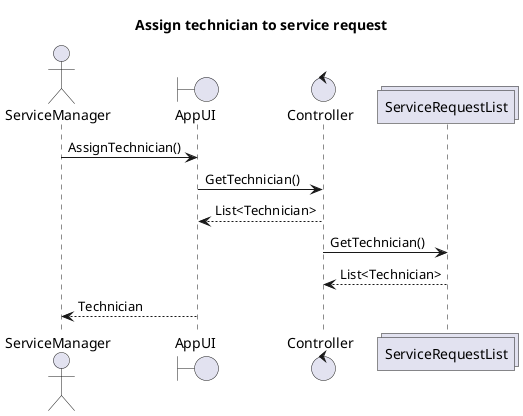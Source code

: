 @startuml
title Assign technician to service request
Actor ServiceManager
Boundary AppUI
Control Controller
Collections ServiceRequestList
ServiceManager -> AppUI: AssignTechnician()

AppUI -> Controller: GetTechnician()
AppUI <-- Controller: List<Technician>
Controller -> ServiceRequestList: GetTechnician()
Controller <-- ServiceRequestList: List<Technician>
'loop not found
'    AppUI -> Controller : searchServiceRequest(requestId)
'    AppController -> ServiceRequestList : search(requestId)
'    alt request found
'        ServiceRequestList --> Controller : request
'        Controller --> AppUI : success
'    else request not found
'        ServiceRequestList --> Controller : Error("Service request not found")
'        Controller --> AppUI : error
'    end
'end
ServiceManager <-- AppUI: Technician


@enduml